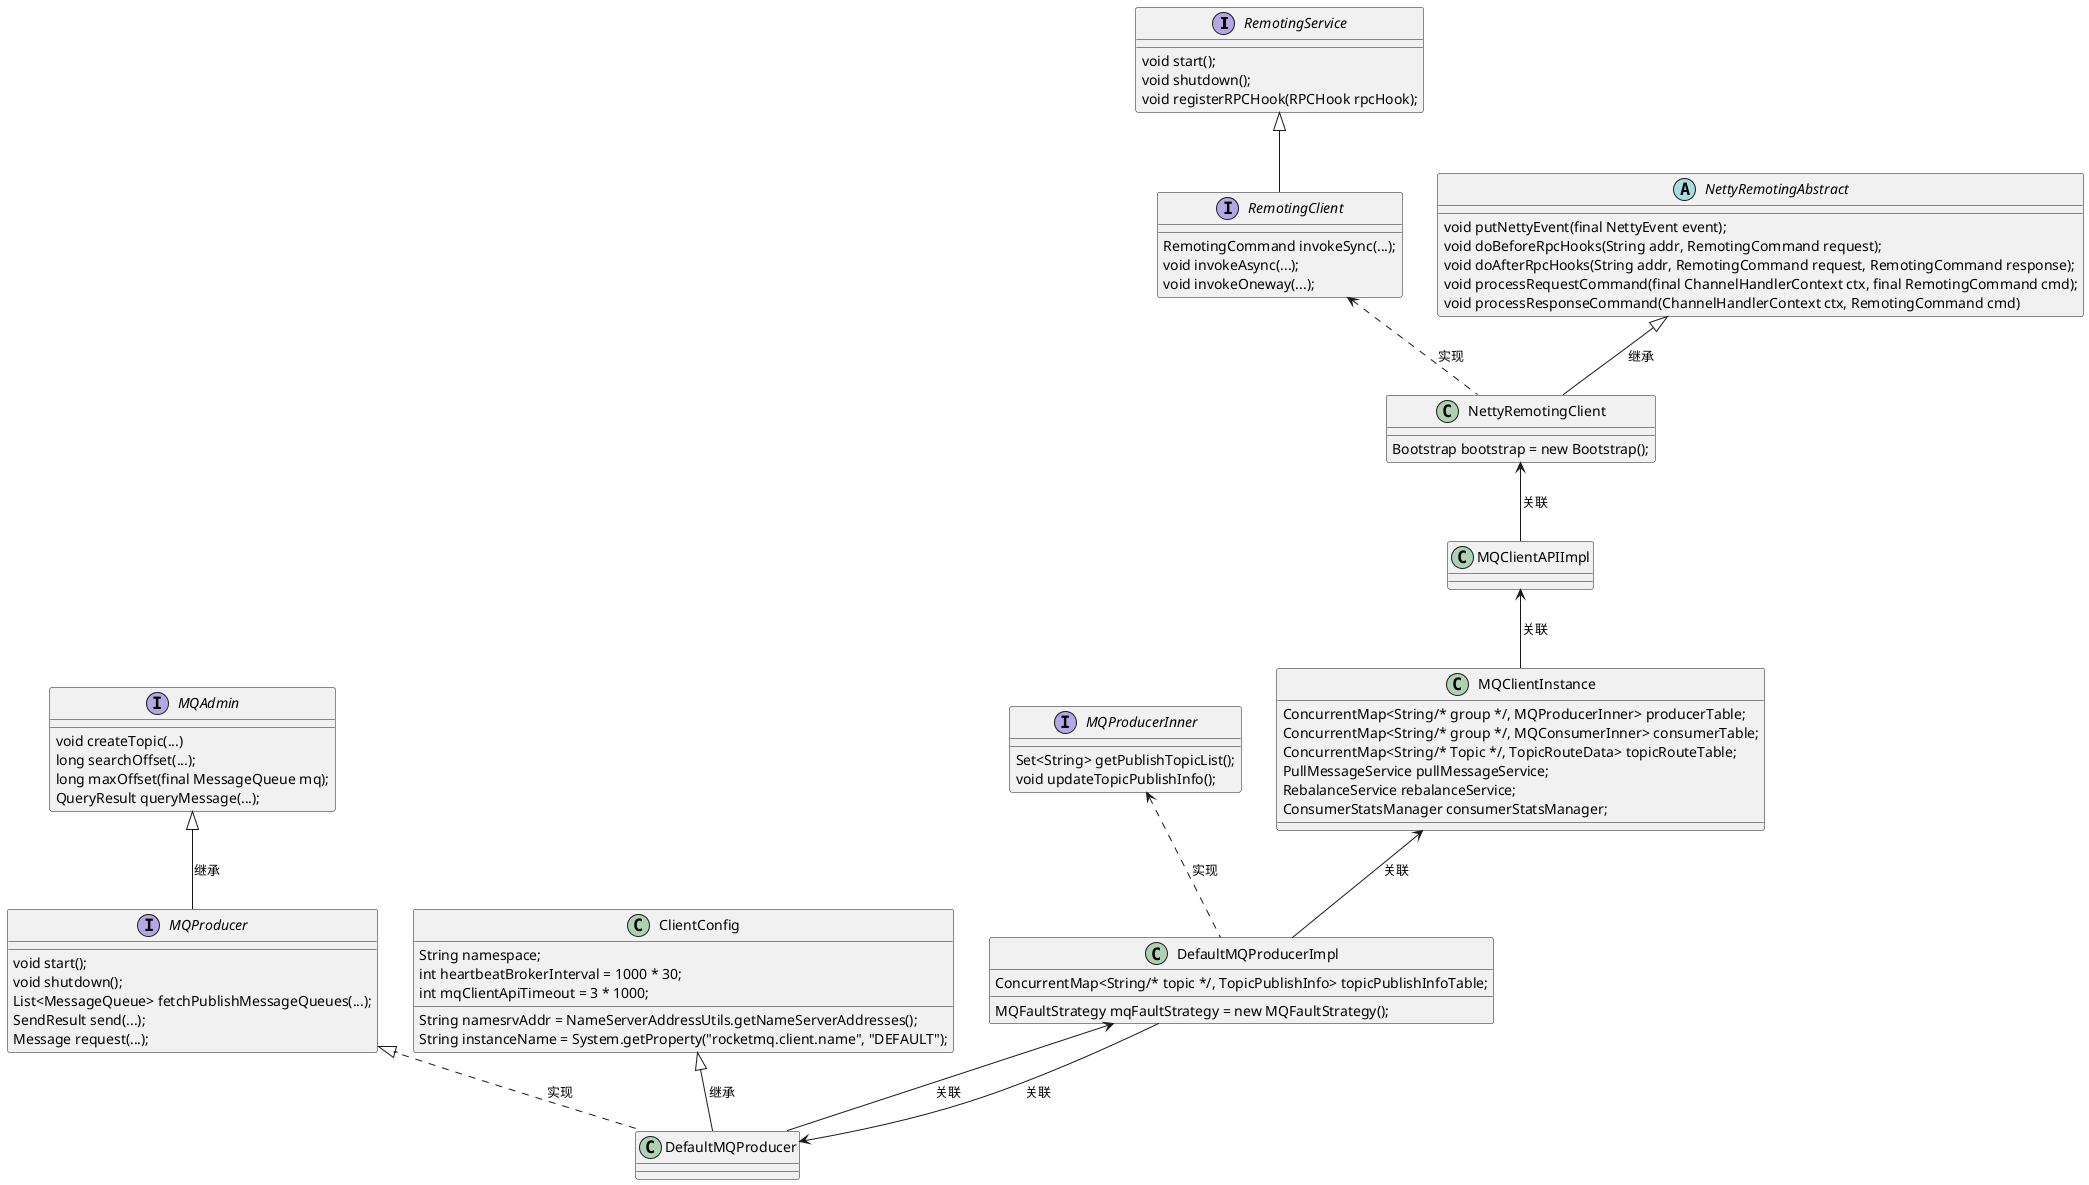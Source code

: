 @startuml
interface RemotingService{
    void start();
    void shutdown();
    void registerRPCHook(RPCHook rpcHook);
}
interface RemotingClient{
RemotingCommand invokeSync(...);
void invokeAsync(...);
void invokeOneway(...);
}
RemotingService <|-- RemotingClient
abstract class NettyRemotingAbstract{
void putNettyEvent(final NettyEvent event);
void doBeforeRpcHooks(String addr, RemotingCommand request);
void doAfterRpcHooks(String addr, RemotingCommand request, RemotingCommand response);
void processRequestCommand(final ChannelHandlerContext ctx, final RemotingCommand cmd);
void processResponseCommand(ChannelHandlerContext ctx, RemotingCommand cmd)
}

class NettyRemotingClient{
Bootstrap bootstrap = new Bootstrap();
}
NettyRemotingAbstract <|-- NettyRemotingClient:继承
RemotingClient <.. NettyRemotingClient:实现

class MQClientAPIImpl
NettyRemotingClient <-- MQClientAPIImpl:关联

class MQClientInstance{
ConcurrentMap<String/* group */, MQProducerInner> producerTable;
ConcurrentMap<String/* group */, MQConsumerInner> consumerTable;
ConcurrentMap<String/* Topic */, TopicRouteData> topicRouteTable;
PullMessageService pullMessageService;
RebalanceService rebalanceService;
ConsumerStatsManager consumerStatsManager;
}
MQClientAPIImpl <-- MQClientInstance:关联


interface MQProducerInner{
Set<String> getPublishTopicList();
void updateTopicPublishInfo();
}
class DefaultMQProducerImpl{
ConcurrentMap<String/* topic */, TopicPublishInfo> topicPublishInfoTable;
MQFaultStrategy mqFaultStrategy = new MQFaultStrategy();
}
MQProducerInner <.. DefaultMQProducerImpl:实现
MQClientInstance <-- DefaultMQProducerImpl:关联

class ClientConfig{
String namesrvAddr = NameServerAddressUtils.getNameServerAddresses();
String instanceName = System.getProperty("rocketmq.client.name", "DEFAULT");
String namespace;
int heartbeatBrokerInterval = 1000 * 30;
int mqClientApiTimeout = 3 * 1000;
}
interface MQAdmin{
void createTopic(...)
long searchOffset(...);
long maxOffset(final MessageQueue mq);
QueryResult queryMessage(...);
}
interface MQProducer{
void start();
void shutdown();
List<MessageQueue> fetchPublishMessageQueues(...);
SendResult send(...);
Message request(...);
}
class DefaultMQProducer{
}

MQAdmin <|-- MQProducer:继承
ClientConfig <|-- DefaultMQProducer:继承
MQProducer <|.. DefaultMQProducer:实现
DefaultMQProducerImpl <-- DefaultMQProducer:关联
DefaultMQProducer <-- DefaultMQProducerImpl:关联

@enduml